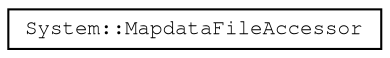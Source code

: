 digraph "Graphical Class Hierarchy"
{
 // LATEX_PDF_SIZE
  edge [fontname="FreeMono",fontsize="10",labelfontname="FreeMono",labelfontsize="10"];
  node [fontname="FreeMono",fontsize="10",shape=record];
  rankdir="LR";
  Node0 [label="System::MapdataFileAccessor",height=0.2,width=0.4,color="black", fillcolor="white", style="filled",URL="$class_system_1_1_mapdata_file_accessor.html",tooltip=" "];
}
